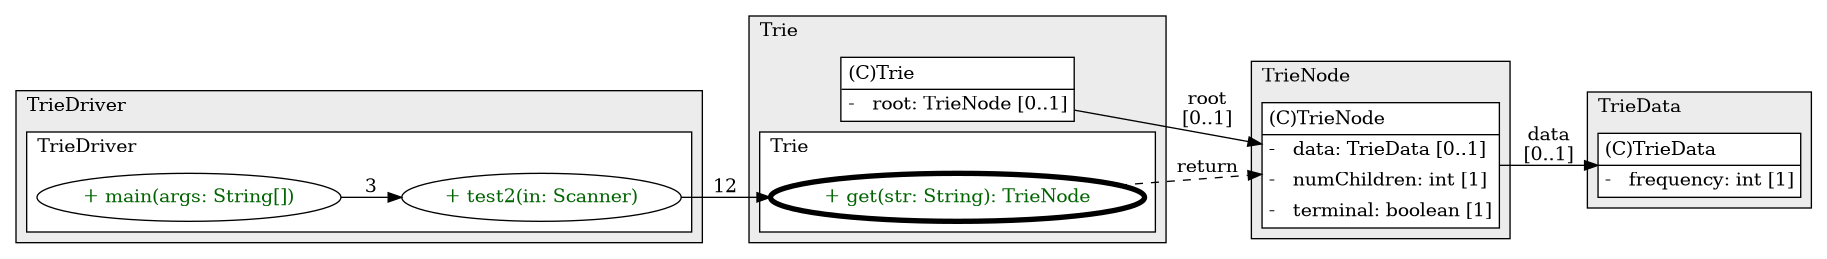 @startuml

/' diagram meta data start
config=CallConfiguration;
{
  "rootMethod": "Trie#get(String)",
  "projectClassification": {
    "searchMode": "OpenProject", // OpenProject, AllProjects
    "includedProjects": "",
    "pathEndKeywords": "*.impl",
    "isClientPath": "",
    "isClientName": "",
    "isTestPath": "",
    "isTestName": "",
    "isMappingPath": "",
    "isMappingName": "",
    "isDataAccessPath": "",
    "isDataAccessName": "",
    "isDataStructurePath": "",
    "isDataStructureName": "",
    "isInterfaceStructuresPath": "",
    "isInterfaceStructuresName": "",
    "isEntryPointPath": "",
    "isEntryPointName": "",
    "treatFinalFieldsAsMandatory": false
  },
  "graphRestriction": {
    "classPackageExcludeFilter": "",
    "classPackageIncludeFilter": "",
    "classNameExcludeFilter": "",
    "classNameIncludeFilter": "",
    "methodNameExcludeFilter": "",
    "methodNameIncludeFilter": "",
    "removeByInheritance": "", // inheritance/annotation based filtering is done in a second step
    "removeByAnnotation": "",
    "removeByClassPackage": "", // cleanup the graph after inheritance/annotation based filtering is done
    "removeByClassName": "",
    "cutMappings": false,
    "cutEnum": false,
    "cutTests": false,
    "cutClient": false,
    "cutDataAccess": false,
    "cutInterfaceStructures": false,
    "cutDataStructures": false,
    "cutGetterAndSetter": false,
    "cutConstructors": false
  },
  "graphTraversal": {
    "forwardDepth": 6,
    "backwardDepth": 6,
    "classPackageExcludeFilter": "",
    "classPackageIncludeFilter": "",
    "classNameExcludeFilter": "",
    "classNameIncludeFilter": "",
    "methodNameExcludeFilter": "",
    "methodNameIncludeFilter": "",
    "hideMappings": false,
    "hideDataStructures": false,
    "hidePrivateMethods": false,
    "hideInterfaceCalls": false, // indirection: implementation -> interface (is hidden) -> implementation
    "onlyShowApplicationEntryPoints": false, // root node is included
    "useMethodCallsForStructureDiagram": "BothDirections" // ForwardOnly, BothDirections, No
  },
  "details": {
    "aggregation": "GroupByClass", // ByClass, GroupByClass, None
    "showMethodParametersTypes": true,
    "showMethodParametersNames": true,
    "showMethodReturnType": true,
    "showPackageLevels": 5,
    "showCallOrder": true,
    "edgeMode": "TypesAndMethods", // TypesOnly, MethodsOnly, TypesAndMethods, MethodsAndDirectTypeUsage
    "showDetailedClassStructure": true
  },
  "rootClass": "Trie",
  "extensionCallbackMethod": "" // qualified.class.name#methodName - signature: public static String method(String)
}
diagram meta data end '/



digraph g {
    rankdir="LR"
    splines=polyline
    

'nodes 
subgraph cluster_1564843780 { 
   	label=TrieData
	labeljust=l
	fillcolor="#ececec"
	style=filled
   
   TrieData1564843780[
	label=<<TABLE BORDER="1" CELLBORDER="0" CELLPADDING="4" CELLSPACING="0">
<TR><TD ALIGN="LEFT" >(C)TrieData</TD></TR>
<HR/>
<TR><TD ALIGN="LEFT" >-   frequency: int [1]</TD></TR>
</TABLE>>
	style=filled
	margin=0
	shape=plaintext
	fillcolor="#FFFFFF"
];
} 

subgraph cluster_1565154652 { 
   	label=TrieNode
	labeljust=l
	fillcolor="#ececec"
	style=filled
   
   TrieNode1565154652[
	label=<<TABLE BORDER="1" CELLBORDER="0" CELLPADDING="4" CELLSPACING="0">
<TR><TD ALIGN="LEFT" >(C)TrieNode</TD></TR>
<HR/>
<TR><TD ALIGN="LEFT" >-   data: TrieData [0..1]</TD></TR>
<TR><TD ALIGN="LEFT" >-   numChildren: int [1]</TD></TR>
<TR><TD ALIGN="LEFT" >-   terminal: boolean [1]</TD></TR>
</TABLE>>
	style=filled
	margin=0
	shape=plaintext
	fillcolor="#FFFFFF"
];
} 

subgraph cluster_2615354 { 
   	label=Trie
	labeljust=l
	fillcolor="#ececec"
	style=filled
   
   Trie2615354[
	label=<<TABLE BORDER="1" CELLBORDER="0" CELLPADDING="4" CELLSPACING="0">
<TR><TD ALIGN="LEFT" >(C)Trie</TD></TR>
<HR/>
<TR><TD ALIGN="LEFT" >-   root: TrieNode [0..1]</TD></TR>
</TABLE>>
	style=filled
	margin=0
	shape=plaintext
	fillcolor="#FFFFFF"
];

subgraph cluster_1244810606 { 
   	label=Trie
	labeljust=l
	fillcolor=white
	style=filled
   
   Trie2615354XXXget1808118735[
	label="+ get(str: String): TrieNode"
	style=filled
	fillcolor=white
	tooltip="Trie

&#10;  Searches for a word in the trie, and returns the final node in the search&#10;  sequence from the root, i.e. the node corresponding to the final&#10;  character in the word.&#10; &#10;  getNode() differs from get() in that getNode() searches for any prefix&#10;  starting from the root, and returns the node corresponding to the final&#10;  character of the prefix, whereas get() will search for a whole word only&#10;  and will return null if it finds the pattern in the trie, but not as a&#10;  whole word. A \"whole word\" is a path in the&#10;  trie that has an ending node that is a terminal node.&#10; &#10;  @param str The word to search for&#10;  @return The node corresponding to the final character in the word, or&#10;  null if word is not found&#10; "
	penwidth=4
	fontcolor=darkgreen
];
} 
} 

subgraph cluster_591714562 { 
   	label=TrieDriver
	labeljust=l
	fillcolor="#ececec"
	style=filled
   
   subgraph cluster_1932118382 { 
   	label=TrieDriver
	labeljust=l
	fillcolor=white
	style=filled
   
   TrieDriver591714562XXXmain1859653459[
	label="+ main(args: String[])"
	style=filled
	fillcolor=white
	tooltip="TrieDriver

null"
	fontcolor=darkgreen
];

TrieDriver591714562XXXtest2719352354[
	label="+ test2(in: Scanner)"
	style=filled
	fillcolor=white
	tooltip="TrieDriver

&#10;  Test out the basic Trie implementation. Expect a list on standard in of&#10;  the words and the data to be inserted and then a second line that&#10;  searches for words in the Trie. The first search uses get (so should only&#10;  return for whole words) and the second search use getNode (so should&#10;  return nodes even if they are not whole words).&#10; &#10;  For example&#10; &#10;  abacus 12 abasement 23 abase 43 abroad 32 aloud 23 all 56 allowed 44&#10;  aba abase abasement abroad aloud broad&#10; &#10;  using get&#10;  aba: null abase: TrieNode; isTerminal=true, data=43, #children=1&#10;  abasement: TrieNode; isTerminal=true, data=23, #children=0&#10;  abroad: TrieNode; isTerminal=true, data=32, #children=0&#10;  aloud: TrieNode; isTerminal=true, data=23, #children=0&#10;  broad: null&#10; &#10;  using getNode&#10;  aba: TrieNode; isTerminal=false, data=null, #children=2&#10;  abase: TrieNode; isTerminal=true, data=43, #children=1&#10;  abasement: TrieNode; isTerminal=true, data=23, #children=0&#10;  abroad: TrieNode; isTerminal=true, data=32, #children=0&#10;  aloud: TrieNode; isTerminal=true, data=23, #children=0&#10;  broad: null&#10; "
	fontcolor=darkgreen
];
} 
} 

'edges    
Trie2615354 -> TrieNode1565154652[label="root
[0..1]"];
Trie2615354XXXget1808118735 -> TrieNode1565154652[label=return, style=dashed];
TrieDriver591714562XXXmain1859653459 -> TrieDriver591714562XXXtest2719352354[label=3];
TrieDriver591714562XXXtest2719352354 -> Trie2615354XXXget1808118735[label=12];
TrieNode1565154652 -> TrieData1564843780[label="data
[0..1]"];
    
}
@enduml